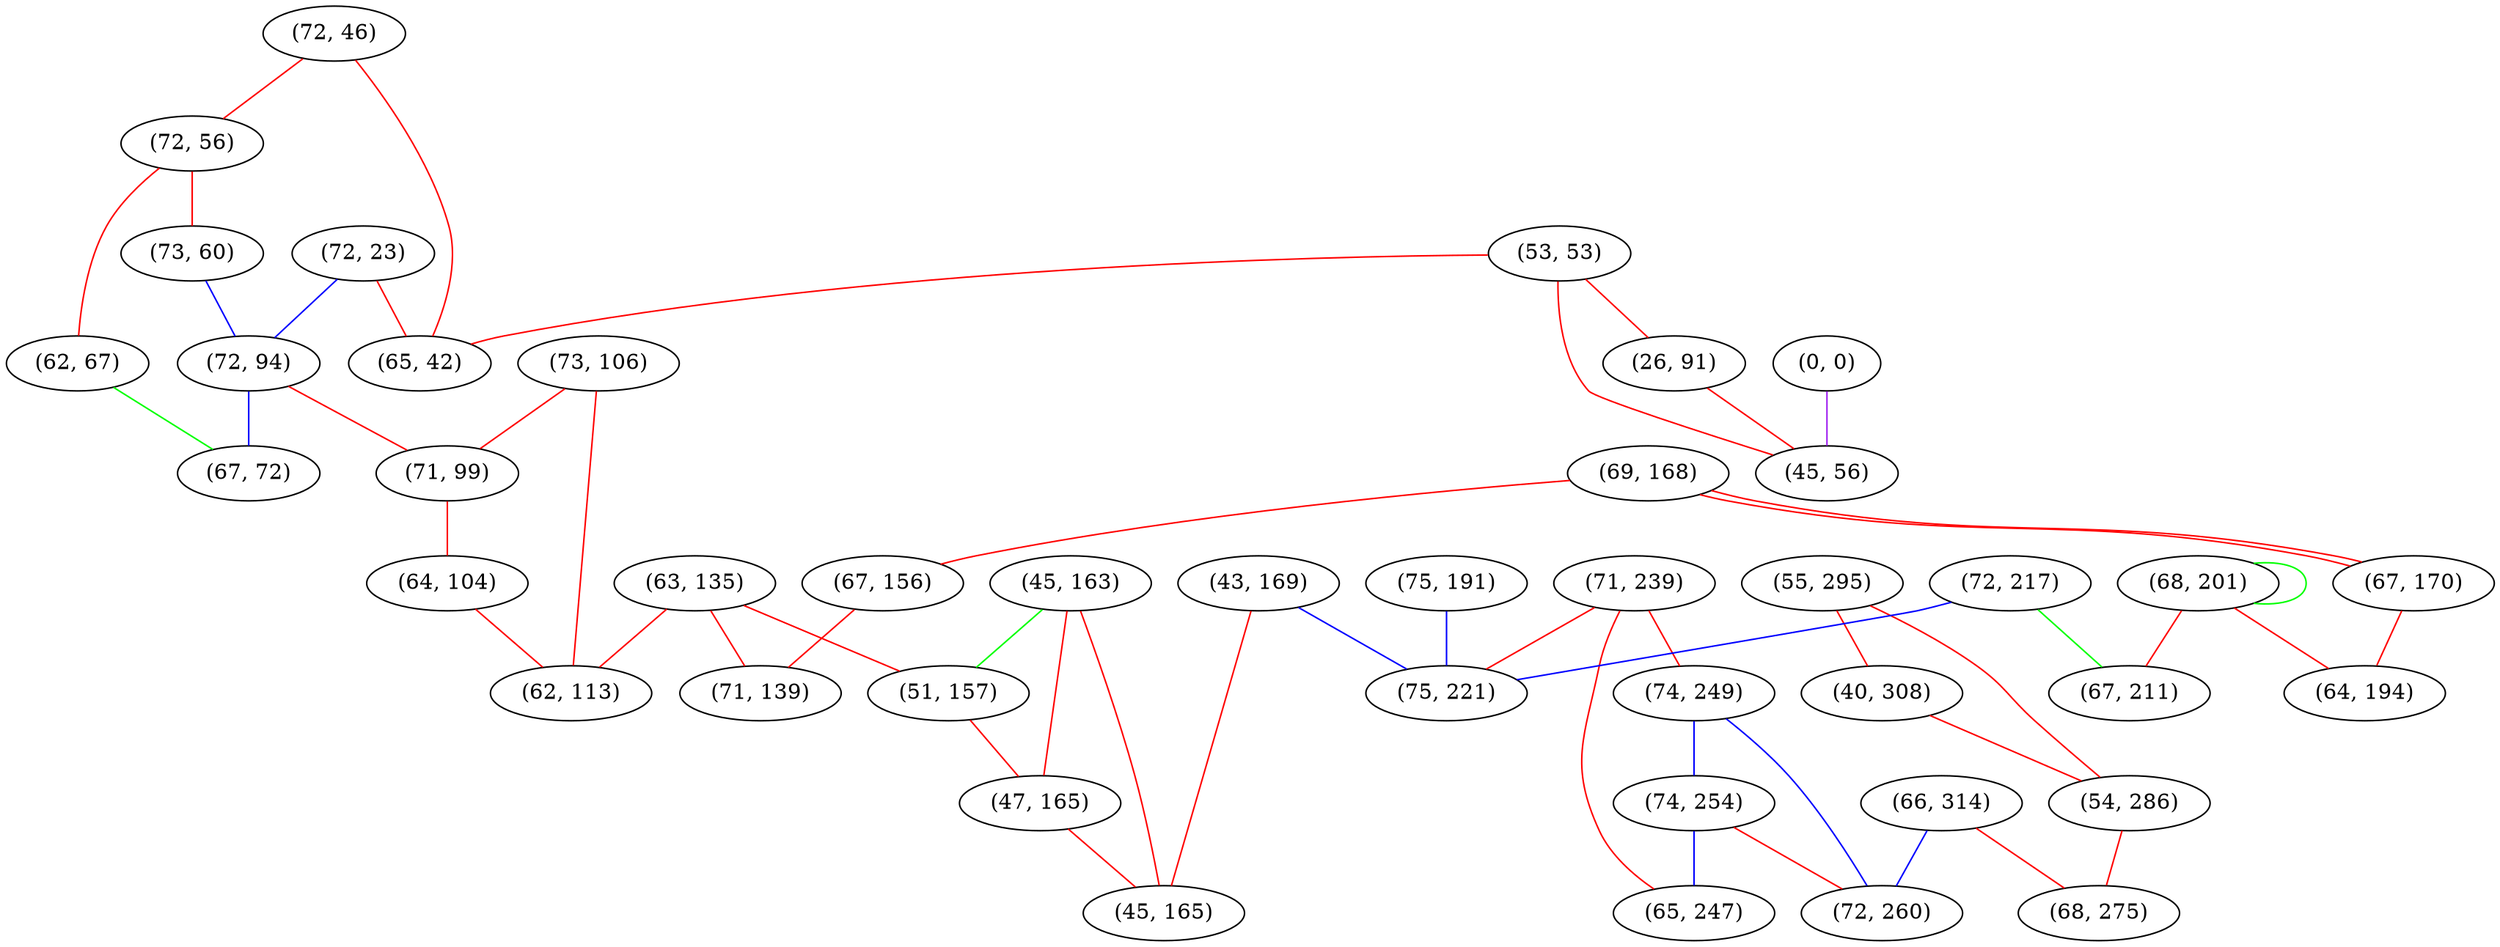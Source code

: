 graph "" {
"(72, 46)";
"(72, 56)";
"(53, 53)";
"(75, 191)";
"(73, 60)";
"(71, 239)";
"(0, 0)";
"(55, 295)";
"(63, 135)";
"(73, 106)";
"(26, 91)";
"(45, 56)";
"(45, 163)";
"(40, 308)";
"(54, 286)";
"(69, 168)";
"(66, 314)";
"(72, 217)";
"(74, 249)";
"(74, 254)";
"(72, 23)";
"(51, 157)";
"(67, 170)";
"(43, 169)";
"(72, 94)";
"(68, 201)";
"(67, 156)";
"(67, 211)";
"(65, 42)";
"(71, 139)";
"(47, 165)";
"(71, 99)";
"(64, 104)";
"(68, 275)";
"(62, 67)";
"(65, 247)";
"(45, 165)";
"(75, 221)";
"(67, 72)";
"(62, 113)";
"(72, 260)";
"(64, 194)";
"(72, 46)" -- "(65, 42)"  [color=red, key=0, weight=1];
"(72, 46)" -- "(72, 56)"  [color=red, key=0, weight=1];
"(72, 56)" -- "(62, 67)"  [color=red, key=0, weight=1];
"(72, 56)" -- "(73, 60)"  [color=red, key=0, weight=1];
"(53, 53)" -- "(65, 42)"  [color=red, key=0, weight=1];
"(53, 53)" -- "(26, 91)"  [color=red, key=0, weight=1];
"(53, 53)" -- "(45, 56)"  [color=red, key=0, weight=1];
"(75, 191)" -- "(75, 221)"  [color=blue, key=0, weight=3];
"(73, 60)" -- "(72, 94)"  [color=blue, key=0, weight=3];
"(71, 239)" -- "(75, 221)"  [color=red, key=0, weight=1];
"(71, 239)" -- "(74, 249)"  [color=red, key=0, weight=1];
"(71, 239)" -- "(65, 247)"  [color=red, key=0, weight=1];
"(0, 0)" -- "(45, 56)"  [color=purple, key=0, weight=4];
"(55, 295)" -- "(54, 286)"  [color=red, key=0, weight=1];
"(55, 295)" -- "(40, 308)"  [color=red, key=0, weight=1];
"(63, 135)" -- "(71, 139)"  [color=red, key=0, weight=1];
"(63, 135)" -- "(62, 113)"  [color=red, key=0, weight=1];
"(63, 135)" -- "(51, 157)"  [color=red, key=0, weight=1];
"(73, 106)" -- "(71, 99)"  [color=red, key=0, weight=1];
"(73, 106)" -- "(62, 113)"  [color=red, key=0, weight=1];
"(26, 91)" -- "(45, 56)"  [color=red, key=0, weight=1];
"(45, 163)" -- "(47, 165)"  [color=red, key=0, weight=1];
"(45, 163)" -- "(45, 165)"  [color=red, key=0, weight=1];
"(45, 163)" -- "(51, 157)"  [color=green, key=0, weight=2];
"(40, 308)" -- "(54, 286)"  [color=red, key=0, weight=1];
"(54, 286)" -- "(68, 275)"  [color=red, key=0, weight=1];
"(69, 168)" -- "(67, 170)"  [color=red, key=0, weight=1];
"(69, 168)" -- "(67, 170)"  [color=red, key=1, weight=1];
"(69, 168)" -- "(67, 156)"  [color=red, key=0, weight=1];
"(66, 314)" -- "(68, 275)"  [color=red, key=0, weight=1];
"(66, 314)" -- "(72, 260)"  [color=blue, key=0, weight=3];
"(72, 217)" -- "(67, 211)"  [color=green, key=0, weight=2];
"(72, 217)" -- "(75, 221)"  [color=blue, key=0, weight=3];
"(74, 249)" -- "(74, 254)"  [color=blue, key=0, weight=3];
"(74, 249)" -- "(72, 260)"  [color=blue, key=0, weight=3];
"(74, 254)" -- "(65, 247)"  [color=blue, key=0, weight=3];
"(74, 254)" -- "(72, 260)"  [color=red, key=0, weight=1];
"(72, 23)" -- "(65, 42)"  [color=red, key=0, weight=1];
"(72, 23)" -- "(72, 94)"  [color=blue, key=0, weight=3];
"(51, 157)" -- "(47, 165)"  [color=red, key=0, weight=1];
"(67, 170)" -- "(64, 194)"  [color=red, key=0, weight=1];
"(43, 169)" -- "(45, 165)"  [color=red, key=0, weight=1];
"(43, 169)" -- "(75, 221)"  [color=blue, key=0, weight=3];
"(72, 94)" -- "(67, 72)"  [color=blue, key=0, weight=3];
"(72, 94)" -- "(71, 99)"  [color=red, key=0, weight=1];
"(68, 201)" -- "(68, 201)"  [color=green, key=0, weight=2];
"(68, 201)" -- "(64, 194)"  [color=red, key=0, weight=1];
"(68, 201)" -- "(67, 211)"  [color=red, key=0, weight=1];
"(67, 156)" -- "(71, 139)"  [color=red, key=0, weight=1];
"(47, 165)" -- "(45, 165)"  [color=red, key=0, weight=1];
"(71, 99)" -- "(64, 104)"  [color=red, key=0, weight=1];
"(64, 104)" -- "(62, 113)"  [color=red, key=0, weight=1];
"(62, 67)" -- "(67, 72)"  [color=green, key=0, weight=2];
}
